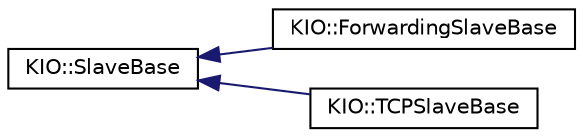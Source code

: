 digraph "Graphical Class Hierarchy"
{
  edge [fontname="Helvetica",fontsize="10",labelfontname="Helvetica",labelfontsize="10"];
  node [fontname="Helvetica",fontsize="10",shape=record];
  rankdir="LR";
  Node0 [label="KIO::SlaveBase",height=0.2,width=0.4,color="black", fillcolor="white", style="filled",URL="$classKIO_1_1SlaveBase.html",tooltip="There are two classes that specifies the protocol between application (job) and kioslave. "];
  Node0 -> Node1 [dir="back",color="midnightblue",fontsize="10",style="solid",fontname="Helvetica"];
  Node1 [label="KIO::ForwardingSlaveBase",height=0.2,width=0.4,color="black", fillcolor="white", style="filled",URL="$classKIO_1_1ForwardingSlaveBase.html",tooltip="This class should be used as a base for ioslaves acting as a forwarder to other ioslaves. "];
  Node0 -> Node2 [dir="back",color="midnightblue",fontsize="10",style="solid",fontname="Helvetica"];
  Node2 [label="KIO::TCPSlaveBase",height=0.2,width=0.4,color="black", fillcolor="white", style="filled",URL="$classKIO_1_1TCPSlaveBase.html",tooltip="There are two classes that specifies the protocol between application (job) and kioslave. "];
}
